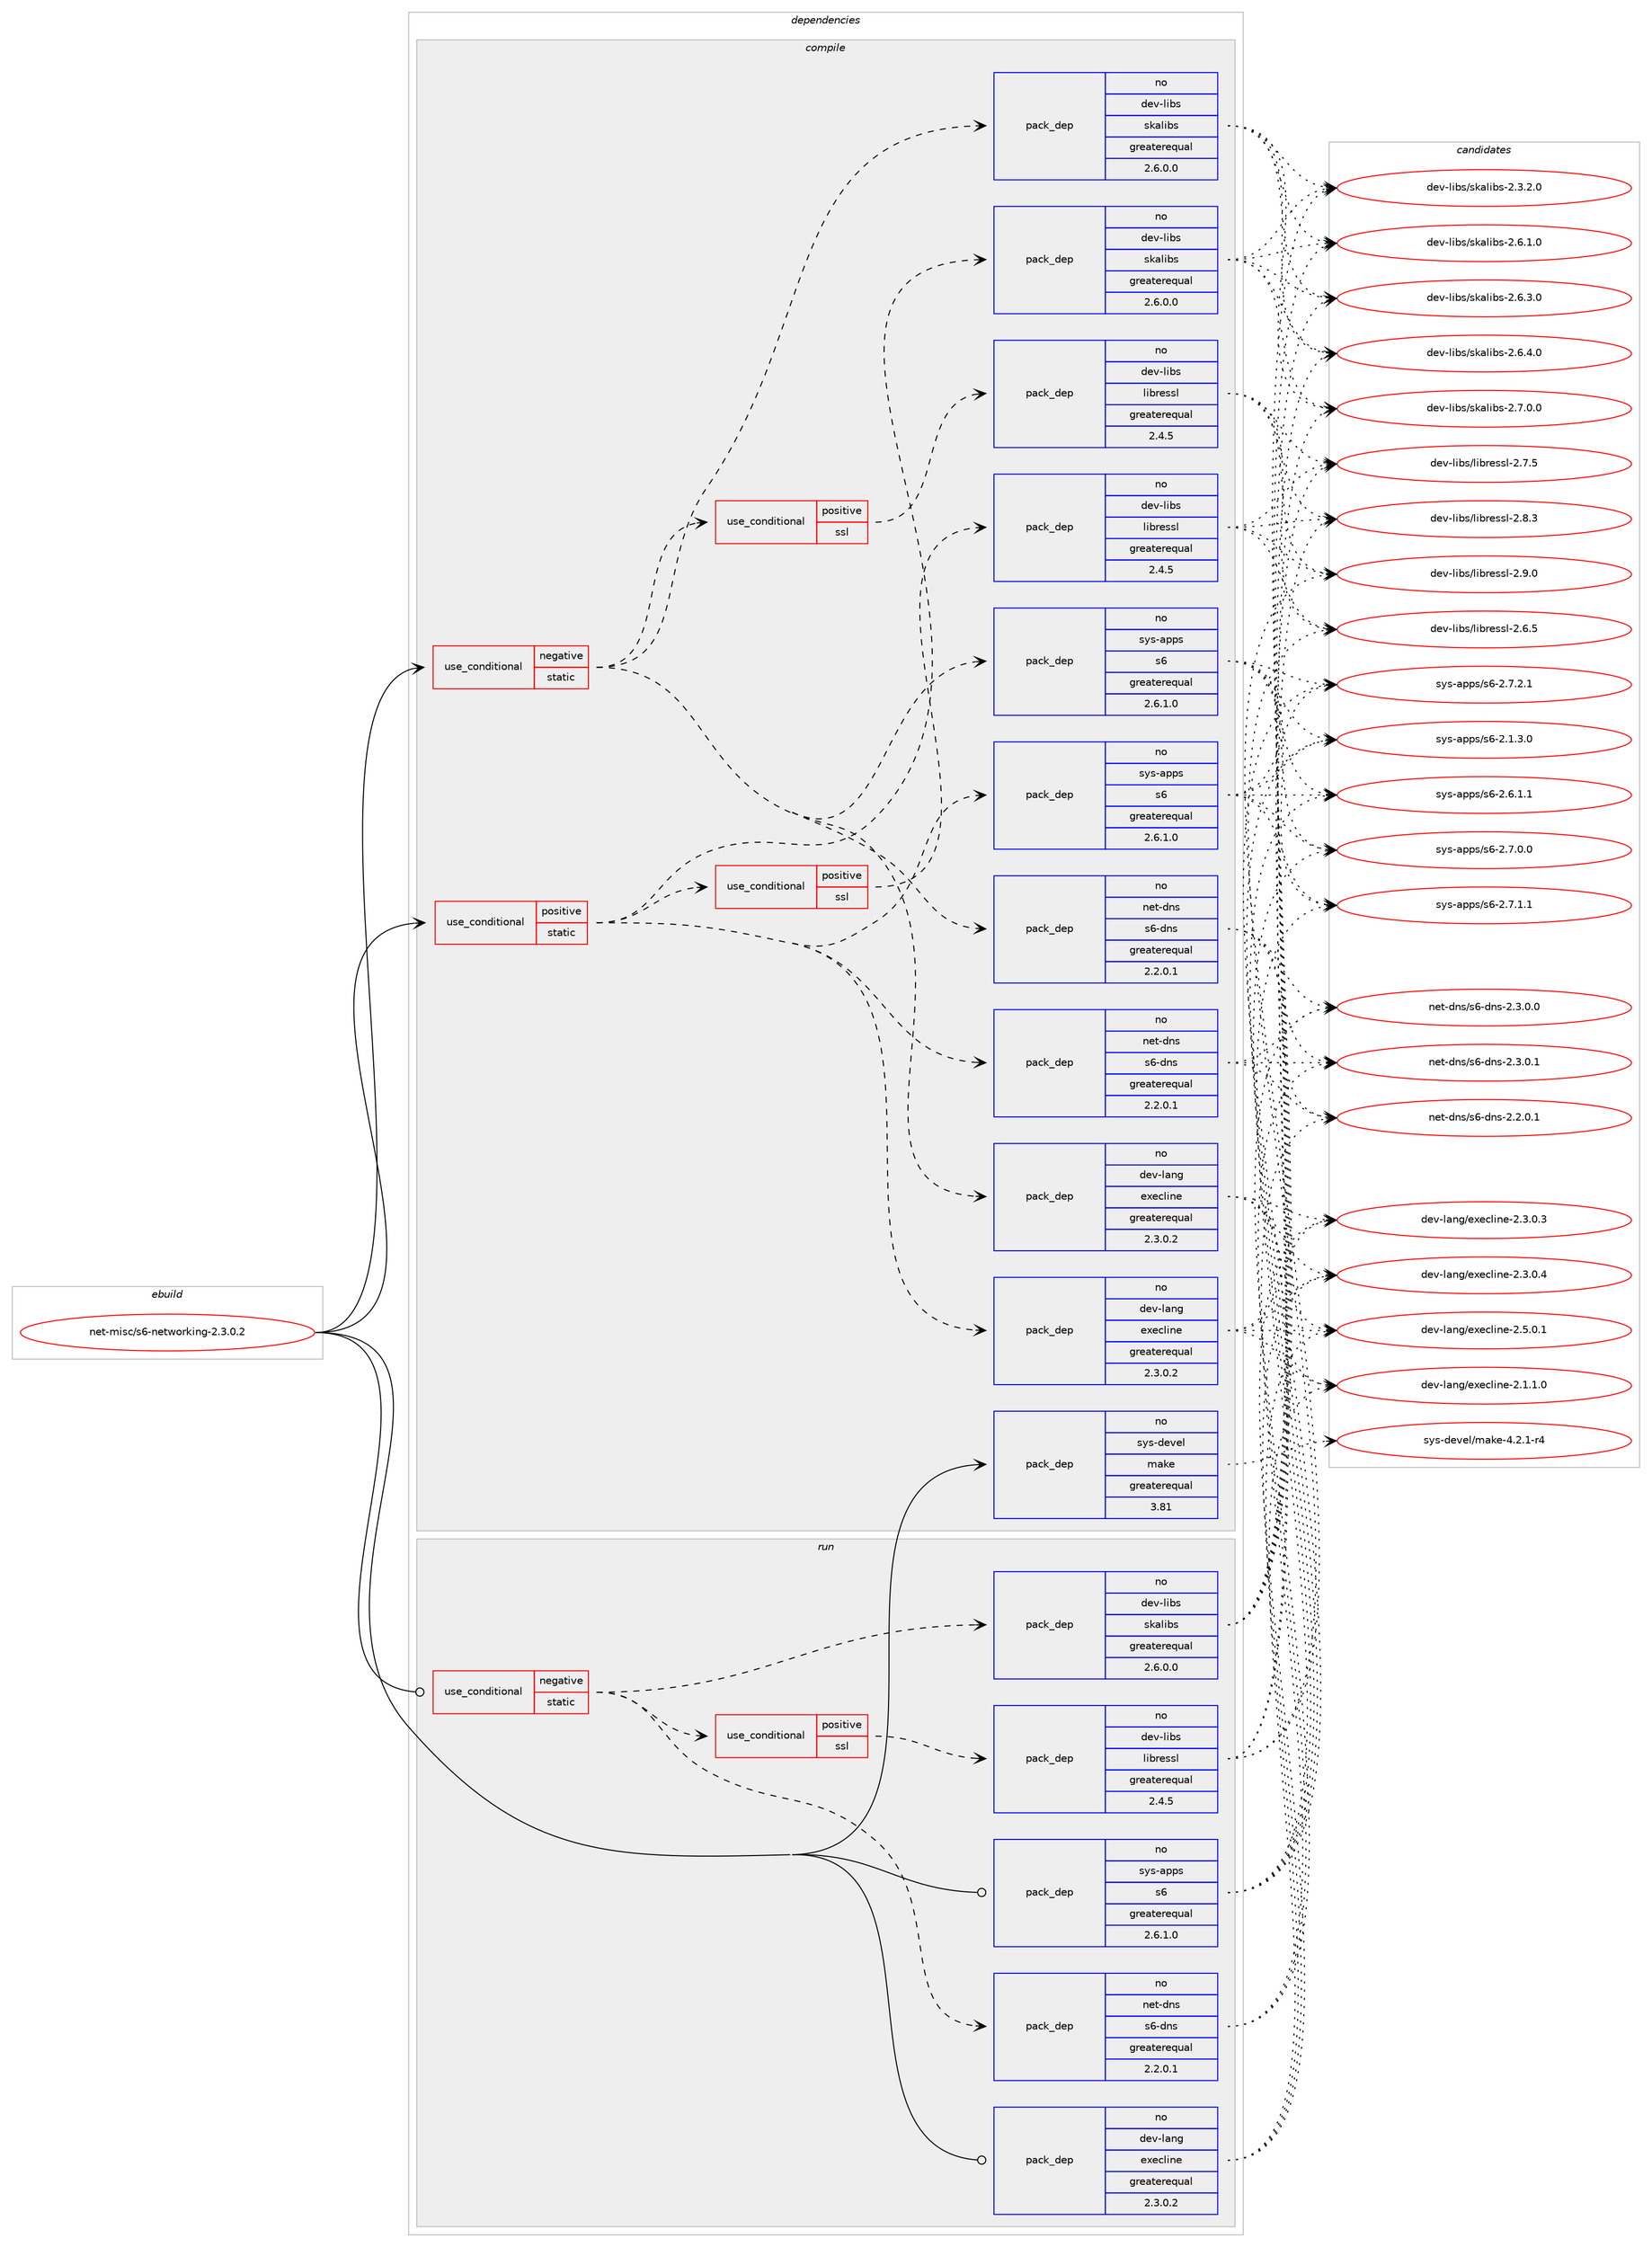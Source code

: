 digraph prolog {

# *************
# Graph options
# *************

newrank=true;
concentrate=true;
compound=true;
graph [rankdir=LR,fontname=Helvetica,fontsize=10,ranksep=1.5];#, ranksep=2.5, nodesep=0.2];
edge  [arrowhead=vee];
node  [fontname=Helvetica,fontsize=10];

# **********
# The ebuild
# **********

subgraph cluster_leftcol {
color=gray;
rank=same;
label=<<i>ebuild</i>>;
id [label="net-misc/s6-networking-2.3.0.2", color=red, width=4, href="../net-misc/s6-networking-2.3.0.2.svg"];
}

# ****************
# The dependencies
# ****************

subgraph cluster_midcol {
color=gray;
label=<<i>dependencies</i>>;
subgraph cluster_compile {
fillcolor="#eeeeee";
style=filled;
label=<<i>compile</i>>;
subgraph cond449272 {
dependency1672028 [label=<<TABLE BORDER="0" CELLBORDER="1" CELLSPACING="0" CELLPADDING="4"><TR><TD ROWSPAN="3" CELLPADDING="10">use_conditional</TD></TR><TR><TD>negative</TD></TR><TR><TD>static</TD></TR></TABLE>>, shape=none, color=red];
subgraph pack1195482 {
dependency1672029 [label=<<TABLE BORDER="0" CELLBORDER="1" CELLSPACING="0" CELLPADDING="4" WIDTH="220"><TR><TD ROWSPAN="6" CELLPADDING="30">pack_dep</TD></TR><TR><TD WIDTH="110">no</TD></TR><TR><TD>dev-lang</TD></TR><TR><TD>execline</TD></TR><TR><TD>greaterequal</TD></TR><TR><TD>2.3.0.2</TD></TR></TABLE>>, shape=none, color=blue];
}
dependency1672028:e -> dependency1672029:w [weight=20,style="dashed",arrowhead="vee"];
subgraph pack1195483 {
dependency1672030 [label=<<TABLE BORDER="0" CELLBORDER="1" CELLSPACING="0" CELLPADDING="4" WIDTH="220"><TR><TD ROWSPAN="6" CELLPADDING="30">pack_dep</TD></TR><TR><TD WIDTH="110">no</TD></TR><TR><TD>dev-libs</TD></TR><TR><TD>skalibs</TD></TR><TR><TD>greaterequal</TD></TR><TR><TD>2.6.0.0</TD></TR></TABLE>>, shape=none, color=blue];
}
dependency1672028:e -> dependency1672030:w [weight=20,style="dashed",arrowhead="vee"];
subgraph pack1195484 {
dependency1672031 [label=<<TABLE BORDER="0" CELLBORDER="1" CELLSPACING="0" CELLPADDING="4" WIDTH="220"><TR><TD ROWSPAN="6" CELLPADDING="30">pack_dep</TD></TR><TR><TD WIDTH="110">no</TD></TR><TR><TD>net-dns</TD></TR><TR><TD>s6-dns</TD></TR><TR><TD>greaterequal</TD></TR><TR><TD>2.2.0.1</TD></TR></TABLE>>, shape=none, color=blue];
}
dependency1672028:e -> dependency1672031:w [weight=20,style="dashed",arrowhead="vee"];
subgraph pack1195485 {
dependency1672032 [label=<<TABLE BORDER="0" CELLBORDER="1" CELLSPACING="0" CELLPADDING="4" WIDTH="220"><TR><TD ROWSPAN="6" CELLPADDING="30">pack_dep</TD></TR><TR><TD WIDTH="110">no</TD></TR><TR><TD>sys-apps</TD></TR><TR><TD>s6</TD></TR><TR><TD>greaterequal</TD></TR><TR><TD>2.6.1.0</TD></TR></TABLE>>, shape=none, color=blue];
}
dependency1672028:e -> dependency1672032:w [weight=20,style="dashed",arrowhead="vee"];
subgraph cond449273 {
dependency1672033 [label=<<TABLE BORDER="0" CELLBORDER="1" CELLSPACING="0" CELLPADDING="4"><TR><TD ROWSPAN="3" CELLPADDING="10">use_conditional</TD></TR><TR><TD>positive</TD></TR><TR><TD>ssl</TD></TR></TABLE>>, shape=none, color=red];
subgraph pack1195486 {
dependency1672034 [label=<<TABLE BORDER="0" CELLBORDER="1" CELLSPACING="0" CELLPADDING="4" WIDTH="220"><TR><TD ROWSPAN="6" CELLPADDING="30">pack_dep</TD></TR><TR><TD WIDTH="110">no</TD></TR><TR><TD>dev-libs</TD></TR><TR><TD>libressl</TD></TR><TR><TD>greaterequal</TD></TR><TR><TD>2.4.5</TD></TR></TABLE>>, shape=none, color=blue];
}
dependency1672033:e -> dependency1672034:w [weight=20,style="dashed",arrowhead="vee"];
}
dependency1672028:e -> dependency1672033:w [weight=20,style="dashed",arrowhead="vee"];
}
id:e -> dependency1672028:w [weight=20,style="solid",arrowhead="vee"];
subgraph cond449274 {
dependency1672035 [label=<<TABLE BORDER="0" CELLBORDER="1" CELLSPACING="0" CELLPADDING="4"><TR><TD ROWSPAN="3" CELLPADDING="10">use_conditional</TD></TR><TR><TD>positive</TD></TR><TR><TD>static</TD></TR></TABLE>>, shape=none, color=red];
subgraph pack1195487 {
dependency1672036 [label=<<TABLE BORDER="0" CELLBORDER="1" CELLSPACING="0" CELLPADDING="4" WIDTH="220"><TR><TD ROWSPAN="6" CELLPADDING="30">pack_dep</TD></TR><TR><TD WIDTH="110">no</TD></TR><TR><TD>dev-lang</TD></TR><TR><TD>execline</TD></TR><TR><TD>greaterequal</TD></TR><TR><TD>2.3.0.2</TD></TR></TABLE>>, shape=none, color=blue];
}
dependency1672035:e -> dependency1672036:w [weight=20,style="dashed",arrowhead="vee"];
subgraph pack1195488 {
dependency1672037 [label=<<TABLE BORDER="0" CELLBORDER="1" CELLSPACING="0" CELLPADDING="4" WIDTH="220"><TR><TD ROWSPAN="6" CELLPADDING="30">pack_dep</TD></TR><TR><TD WIDTH="110">no</TD></TR><TR><TD>dev-libs</TD></TR><TR><TD>skalibs</TD></TR><TR><TD>greaterequal</TD></TR><TR><TD>2.6.0.0</TD></TR></TABLE>>, shape=none, color=blue];
}
dependency1672035:e -> dependency1672037:w [weight=20,style="dashed",arrowhead="vee"];
subgraph pack1195489 {
dependency1672038 [label=<<TABLE BORDER="0" CELLBORDER="1" CELLSPACING="0" CELLPADDING="4" WIDTH="220"><TR><TD ROWSPAN="6" CELLPADDING="30">pack_dep</TD></TR><TR><TD WIDTH="110">no</TD></TR><TR><TD>net-dns</TD></TR><TR><TD>s6-dns</TD></TR><TR><TD>greaterequal</TD></TR><TR><TD>2.2.0.1</TD></TR></TABLE>>, shape=none, color=blue];
}
dependency1672035:e -> dependency1672038:w [weight=20,style="dashed",arrowhead="vee"];
subgraph pack1195490 {
dependency1672039 [label=<<TABLE BORDER="0" CELLBORDER="1" CELLSPACING="0" CELLPADDING="4" WIDTH="220"><TR><TD ROWSPAN="6" CELLPADDING="30">pack_dep</TD></TR><TR><TD WIDTH="110">no</TD></TR><TR><TD>sys-apps</TD></TR><TR><TD>s6</TD></TR><TR><TD>greaterequal</TD></TR><TR><TD>2.6.1.0</TD></TR></TABLE>>, shape=none, color=blue];
}
dependency1672035:e -> dependency1672039:w [weight=20,style="dashed",arrowhead="vee"];
subgraph cond449275 {
dependency1672040 [label=<<TABLE BORDER="0" CELLBORDER="1" CELLSPACING="0" CELLPADDING="4"><TR><TD ROWSPAN="3" CELLPADDING="10">use_conditional</TD></TR><TR><TD>positive</TD></TR><TR><TD>ssl</TD></TR></TABLE>>, shape=none, color=red];
subgraph pack1195491 {
dependency1672041 [label=<<TABLE BORDER="0" CELLBORDER="1" CELLSPACING="0" CELLPADDING="4" WIDTH="220"><TR><TD ROWSPAN="6" CELLPADDING="30">pack_dep</TD></TR><TR><TD WIDTH="110">no</TD></TR><TR><TD>dev-libs</TD></TR><TR><TD>libressl</TD></TR><TR><TD>greaterequal</TD></TR><TR><TD>2.4.5</TD></TR></TABLE>>, shape=none, color=blue];
}
dependency1672040:e -> dependency1672041:w [weight=20,style="dashed",arrowhead="vee"];
}
dependency1672035:e -> dependency1672040:w [weight=20,style="dashed",arrowhead="vee"];
}
id:e -> dependency1672035:w [weight=20,style="solid",arrowhead="vee"];
subgraph pack1195492 {
dependency1672042 [label=<<TABLE BORDER="0" CELLBORDER="1" CELLSPACING="0" CELLPADDING="4" WIDTH="220"><TR><TD ROWSPAN="6" CELLPADDING="30">pack_dep</TD></TR><TR><TD WIDTH="110">no</TD></TR><TR><TD>sys-devel</TD></TR><TR><TD>make</TD></TR><TR><TD>greaterequal</TD></TR><TR><TD>3.81</TD></TR></TABLE>>, shape=none, color=blue];
}
id:e -> dependency1672042:w [weight=20,style="solid",arrowhead="vee"];
}
subgraph cluster_compileandrun {
fillcolor="#eeeeee";
style=filled;
label=<<i>compile and run</i>>;
}
subgraph cluster_run {
fillcolor="#eeeeee";
style=filled;
label=<<i>run</i>>;
subgraph cond449276 {
dependency1672043 [label=<<TABLE BORDER="0" CELLBORDER="1" CELLSPACING="0" CELLPADDING="4"><TR><TD ROWSPAN="3" CELLPADDING="10">use_conditional</TD></TR><TR><TD>negative</TD></TR><TR><TD>static</TD></TR></TABLE>>, shape=none, color=red];
subgraph pack1195493 {
dependency1672044 [label=<<TABLE BORDER="0" CELLBORDER="1" CELLSPACING="0" CELLPADDING="4" WIDTH="220"><TR><TD ROWSPAN="6" CELLPADDING="30">pack_dep</TD></TR><TR><TD WIDTH="110">no</TD></TR><TR><TD>dev-libs</TD></TR><TR><TD>skalibs</TD></TR><TR><TD>greaterequal</TD></TR><TR><TD>2.6.0.0</TD></TR></TABLE>>, shape=none, color=blue];
}
dependency1672043:e -> dependency1672044:w [weight=20,style="dashed",arrowhead="vee"];
subgraph pack1195494 {
dependency1672045 [label=<<TABLE BORDER="0" CELLBORDER="1" CELLSPACING="0" CELLPADDING="4" WIDTH="220"><TR><TD ROWSPAN="6" CELLPADDING="30">pack_dep</TD></TR><TR><TD WIDTH="110">no</TD></TR><TR><TD>net-dns</TD></TR><TR><TD>s6-dns</TD></TR><TR><TD>greaterequal</TD></TR><TR><TD>2.2.0.1</TD></TR></TABLE>>, shape=none, color=blue];
}
dependency1672043:e -> dependency1672045:w [weight=20,style="dashed",arrowhead="vee"];
subgraph cond449277 {
dependency1672046 [label=<<TABLE BORDER="0" CELLBORDER="1" CELLSPACING="0" CELLPADDING="4"><TR><TD ROWSPAN="3" CELLPADDING="10">use_conditional</TD></TR><TR><TD>positive</TD></TR><TR><TD>ssl</TD></TR></TABLE>>, shape=none, color=red];
subgraph pack1195495 {
dependency1672047 [label=<<TABLE BORDER="0" CELLBORDER="1" CELLSPACING="0" CELLPADDING="4" WIDTH="220"><TR><TD ROWSPAN="6" CELLPADDING="30">pack_dep</TD></TR><TR><TD WIDTH="110">no</TD></TR><TR><TD>dev-libs</TD></TR><TR><TD>libressl</TD></TR><TR><TD>greaterequal</TD></TR><TR><TD>2.4.5</TD></TR></TABLE>>, shape=none, color=blue];
}
dependency1672046:e -> dependency1672047:w [weight=20,style="dashed",arrowhead="vee"];
}
dependency1672043:e -> dependency1672046:w [weight=20,style="dashed",arrowhead="vee"];
}
id:e -> dependency1672043:w [weight=20,style="solid",arrowhead="odot"];
subgraph pack1195496 {
dependency1672048 [label=<<TABLE BORDER="0" CELLBORDER="1" CELLSPACING="0" CELLPADDING="4" WIDTH="220"><TR><TD ROWSPAN="6" CELLPADDING="30">pack_dep</TD></TR><TR><TD WIDTH="110">no</TD></TR><TR><TD>dev-lang</TD></TR><TR><TD>execline</TD></TR><TR><TD>greaterequal</TD></TR><TR><TD>2.3.0.2</TD></TR></TABLE>>, shape=none, color=blue];
}
id:e -> dependency1672048:w [weight=20,style="solid",arrowhead="odot"];
subgraph pack1195497 {
dependency1672049 [label=<<TABLE BORDER="0" CELLBORDER="1" CELLSPACING="0" CELLPADDING="4" WIDTH="220"><TR><TD ROWSPAN="6" CELLPADDING="30">pack_dep</TD></TR><TR><TD WIDTH="110">no</TD></TR><TR><TD>sys-apps</TD></TR><TR><TD>s6</TD></TR><TR><TD>greaterequal</TD></TR><TR><TD>2.6.1.0</TD></TR></TABLE>>, shape=none, color=blue];
}
id:e -> dependency1672049:w [weight=20,style="solid",arrowhead="odot"];
}
}

# **************
# The candidates
# **************

subgraph cluster_choices {
rank=same;
color=gray;
label=<<i>candidates</i>>;

subgraph choice1195482 {
color=black;
nodesep=1;
choice100101118451089711010347101120101991081051101014550464946494648 [label="dev-lang/execline-2.1.1.0", color=red, width=4,href="../dev-lang/execline-2.1.1.0.svg"];
choice100101118451089711010347101120101991081051101014550465146484651 [label="dev-lang/execline-2.3.0.3", color=red, width=4,href="../dev-lang/execline-2.3.0.3.svg"];
choice100101118451089711010347101120101991081051101014550465146484652 [label="dev-lang/execline-2.3.0.4", color=red, width=4,href="../dev-lang/execline-2.3.0.4.svg"];
choice100101118451089711010347101120101991081051101014550465346484649 [label="dev-lang/execline-2.5.0.1", color=red, width=4,href="../dev-lang/execline-2.5.0.1.svg"];
dependency1672029:e -> choice100101118451089711010347101120101991081051101014550464946494648:w [style=dotted,weight="100"];
dependency1672029:e -> choice100101118451089711010347101120101991081051101014550465146484651:w [style=dotted,weight="100"];
dependency1672029:e -> choice100101118451089711010347101120101991081051101014550465146484652:w [style=dotted,weight="100"];
dependency1672029:e -> choice100101118451089711010347101120101991081051101014550465346484649:w [style=dotted,weight="100"];
}
subgraph choice1195483 {
color=black;
nodesep=1;
choice10010111845108105981154711510797108105981154550465146504648 [label="dev-libs/skalibs-2.3.2.0", color=red, width=4,href="../dev-libs/skalibs-2.3.2.0.svg"];
choice10010111845108105981154711510797108105981154550465446494648 [label="dev-libs/skalibs-2.6.1.0", color=red, width=4,href="../dev-libs/skalibs-2.6.1.0.svg"];
choice10010111845108105981154711510797108105981154550465446514648 [label="dev-libs/skalibs-2.6.3.0", color=red, width=4,href="../dev-libs/skalibs-2.6.3.0.svg"];
choice10010111845108105981154711510797108105981154550465446524648 [label="dev-libs/skalibs-2.6.4.0", color=red, width=4,href="../dev-libs/skalibs-2.6.4.0.svg"];
choice10010111845108105981154711510797108105981154550465546484648 [label="dev-libs/skalibs-2.7.0.0", color=red, width=4,href="../dev-libs/skalibs-2.7.0.0.svg"];
dependency1672030:e -> choice10010111845108105981154711510797108105981154550465146504648:w [style=dotted,weight="100"];
dependency1672030:e -> choice10010111845108105981154711510797108105981154550465446494648:w [style=dotted,weight="100"];
dependency1672030:e -> choice10010111845108105981154711510797108105981154550465446514648:w [style=dotted,weight="100"];
dependency1672030:e -> choice10010111845108105981154711510797108105981154550465446524648:w [style=dotted,weight="100"];
dependency1672030:e -> choice10010111845108105981154711510797108105981154550465546484648:w [style=dotted,weight="100"];
}
subgraph choice1195484 {
color=black;
nodesep=1;
choice110101116451001101154711554451001101154550465046484649 [label="net-dns/s6-dns-2.2.0.1", color=red, width=4,href="../net-dns/s6-dns-2.2.0.1.svg"];
choice110101116451001101154711554451001101154550465146484648 [label="net-dns/s6-dns-2.3.0.0", color=red, width=4,href="../net-dns/s6-dns-2.3.0.0.svg"];
choice110101116451001101154711554451001101154550465146484649 [label="net-dns/s6-dns-2.3.0.1", color=red, width=4,href="../net-dns/s6-dns-2.3.0.1.svg"];
dependency1672031:e -> choice110101116451001101154711554451001101154550465046484649:w [style=dotted,weight="100"];
dependency1672031:e -> choice110101116451001101154711554451001101154550465146484648:w [style=dotted,weight="100"];
dependency1672031:e -> choice110101116451001101154711554451001101154550465146484649:w [style=dotted,weight="100"];
}
subgraph choice1195485 {
color=black;
nodesep=1;
choice115121115459711211211547115544550464946514648 [label="sys-apps/s6-2.1.3.0", color=red, width=4,href="../sys-apps/s6-2.1.3.0.svg"];
choice115121115459711211211547115544550465446494649 [label="sys-apps/s6-2.6.1.1", color=red, width=4,href="../sys-apps/s6-2.6.1.1.svg"];
choice115121115459711211211547115544550465546484648 [label="sys-apps/s6-2.7.0.0", color=red, width=4,href="../sys-apps/s6-2.7.0.0.svg"];
choice115121115459711211211547115544550465546494649 [label="sys-apps/s6-2.7.1.1", color=red, width=4,href="../sys-apps/s6-2.7.1.1.svg"];
choice115121115459711211211547115544550465546504649 [label="sys-apps/s6-2.7.2.1", color=red, width=4,href="../sys-apps/s6-2.7.2.1.svg"];
dependency1672032:e -> choice115121115459711211211547115544550464946514648:w [style=dotted,weight="100"];
dependency1672032:e -> choice115121115459711211211547115544550465446494649:w [style=dotted,weight="100"];
dependency1672032:e -> choice115121115459711211211547115544550465546484648:w [style=dotted,weight="100"];
dependency1672032:e -> choice115121115459711211211547115544550465546494649:w [style=dotted,weight="100"];
dependency1672032:e -> choice115121115459711211211547115544550465546504649:w [style=dotted,weight="100"];
}
subgraph choice1195486 {
color=black;
nodesep=1;
choice10010111845108105981154710810598114101115115108455046544653 [label="dev-libs/libressl-2.6.5", color=red, width=4,href="../dev-libs/libressl-2.6.5.svg"];
choice10010111845108105981154710810598114101115115108455046554653 [label="dev-libs/libressl-2.7.5", color=red, width=4,href="../dev-libs/libressl-2.7.5.svg"];
choice10010111845108105981154710810598114101115115108455046564651 [label="dev-libs/libressl-2.8.3", color=red, width=4,href="../dev-libs/libressl-2.8.3.svg"];
choice10010111845108105981154710810598114101115115108455046574648 [label="dev-libs/libressl-2.9.0", color=red, width=4,href="../dev-libs/libressl-2.9.0.svg"];
dependency1672034:e -> choice10010111845108105981154710810598114101115115108455046544653:w [style=dotted,weight="100"];
dependency1672034:e -> choice10010111845108105981154710810598114101115115108455046554653:w [style=dotted,weight="100"];
dependency1672034:e -> choice10010111845108105981154710810598114101115115108455046564651:w [style=dotted,weight="100"];
dependency1672034:e -> choice10010111845108105981154710810598114101115115108455046574648:w [style=dotted,weight="100"];
}
subgraph choice1195487 {
color=black;
nodesep=1;
choice100101118451089711010347101120101991081051101014550464946494648 [label="dev-lang/execline-2.1.1.0", color=red, width=4,href="../dev-lang/execline-2.1.1.0.svg"];
choice100101118451089711010347101120101991081051101014550465146484651 [label="dev-lang/execline-2.3.0.3", color=red, width=4,href="../dev-lang/execline-2.3.0.3.svg"];
choice100101118451089711010347101120101991081051101014550465146484652 [label="dev-lang/execline-2.3.0.4", color=red, width=4,href="../dev-lang/execline-2.3.0.4.svg"];
choice100101118451089711010347101120101991081051101014550465346484649 [label="dev-lang/execline-2.5.0.1", color=red, width=4,href="../dev-lang/execline-2.5.0.1.svg"];
dependency1672036:e -> choice100101118451089711010347101120101991081051101014550464946494648:w [style=dotted,weight="100"];
dependency1672036:e -> choice100101118451089711010347101120101991081051101014550465146484651:w [style=dotted,weight="100"];
dependency1672036:e -> choice100101118451089711010347101120101991081051101014550465146484652:w [style=dotted,weight="100"];
dependency1672036:e -> choice100101118451089711010347101120101991081051101014550465346484649:w [style=dotted,weight="100"];
}
subgraph choice1195488 {
color=black;
nodesep=1;
choice10010111845108105981154711510797108105981154550465146504648 [label="dev-libs/skalibs-2.3.2.0", color=red, width=4,href="../dev-libs/skalibs-2.3.2.0.svg"];
choice10010111845108105981154711510797108105981154550465446494648 [label="dev-libs/skalibs-2.6.1.0", color=red, width=4,href="../dev-libs/skalibs-2.6.1.0.svg"];
choice10010111845108105981154711510797108105981154550465446514648 [label="dev-libs/skalibs-2.6.3.0", color=red, width=4,href="../dev-libs/skalibs-2.6.3.0.svg"];
choice10010111845108105981154711510797108105981154550465446524648 [label="dev-libs/skalibs-2.6.4.0", color=red, width=4,href="../dev-libs/skalibs-2.6.4.0.svg"];
choice10010111845108105981154711510797108105981154550465546484648 [label="dev-libs/skalibs-2.7.0.0", color=red, width=4,href="../dev-libs/skalibs-2.7.0.0.svg"];
dependency1672037:e -> choice10010111845108105981154711510797108105981154550465146504648:w [style=dotted,weight="100"];
dependency1672037:e -> choice10010111845108105981154711510797108105981154550465446494648:w [style=dotted,weight="100"];
dependency1672037:e -> choice10010111845108105981154711510797108105981154550465446514648:w [style=dotted,weight="100"];
dependency1672037:e -> choice10010111845108105981154711510797108105981154550465446524648:w [style=dotted,weight="100"];
dependency1672037:e -> choice10010111845108105981154711510797108105981154550465546484648:w [style=dotted,weight="100"];
}
subgraph choice1195489 {
color=black;
nodesep=1;
choice110101116451001101154711554451001101154550465046484649 [label="net-dns/s6-dns-2.2.0.1", color=red, width=4,href="../net-dns/s6-dns-2.2.0.1.svg"];
choice110101116451001101154711554451001101154550465146484648 [label="net-dns/s6-dns-2.3.0.0", color=red, width=4,href="../net-dns/s6-dns-2.3.0.0.svg"];
choice110101116451001101154711554451001101154550465146484649 [label="net-dns/s6-dns-2.3.0.1", color=red, width=4,href="../net-dns/s6-dns-2.3.0.1.svg"];
dependency1672038:e -> choice110101116451001101154711554451001101154550465046484649:w [style=dotted,weight="100"];
dependency1672038:e -> choice110101116451001101154711554451001101154550465146484648:w [style=dotted,weight="100"];
dependency1672038:e -> choice110101116451001101154711554451001101154550465146484649:w [style=dotted,weight="100"];
}
subgraph choice1195490 {
color=black;
nodesep=1;
choice115121115459711211211547115544550464946514648 [label="sys-apps/s6-2.1.3.0", color=red, width=4,href="../sys-apps/s6-2.1.3.0.svg"];
choice115121115459711211211547115544550465446494649 [label="sys-apps/s6-2.6.1.1", color=red, width=4,href="../sys-apps/s6-2.6.1.1.svg"];
choice115121115459711211211547115544550465546484648 [label="sys-apps/s6-2.7.0.0", color=red, width=4,href="../sys-apps/s6-2.7.0.0.svg"];
choice115121115459711211211547115544550465546494649 [label="sys-apps/s6-2.7.1.1", color=red, width=4,href="../sys-apps/s6-2.7.1.1.svg"];
choice115121115459711211211547115544550465546504649 [label="sys-apps/s6-2.7.2.1", color=red, width=4,href="../sys-apps/s6-2.7.2.1.svg"];
dependency1672039:e -> choice115121115459711211211547115544550464946514648:w [style=dotted,weight="100"];
dependency1672039:e -> choice115121115459711211211547115544550465446494649:w [style=dotted,weight="100"];
dependency1672039:e -> choice115121115459711211211547115544550465546484648:w [style=dotted,weight="100"];
dependency1672039:e -> choice115121115459711211211547115544550465546494649:w [style=dotted,weight="100"];
dependency1672039:e -> choice115121115459711211211547115544550465546504649:w [style=dotted,weight="100"];
}
subgraph choice1195491 {
color=black;
nodesep=1;
choice10010111845108105981154710810598114101115115108455046544653 [label="dev-libs/libressl-2.6.5", color=red, width=4,href="../dev-libs/libressl-2.6.5.svg"];
choice10010111845108105981154710810598114101115115108455046554653 [label="dev-libs/libressl-2.7.5", color=red, width=4,href="../dev-libs/libressl-2.7.5.svg"];
choice10010111845108105981154710810598114101115115108455046564651 [label="dev-libs/libressl-2.8.3", color=red, width=4,href="../dev-libs/libressl-2.8.3.svg"];
choice10010111845108105981154710810598114101115115108455046574648 [label="dev-libs/libressl-2.9.0", color=red, width=4,href="../dev-libs/libressl-2.9.0.svg"];
dependency1672041:e -> choice10010111845108105981154710810598114101115115108455046544653:w [style=dotted,weight="100"];
dependency1672041:e -> choice10010111845108105981154710810598114101115115108455046554653:w [style=dotted,weight="100"];
dependency1672041:e -> choice10010111845108105981154710810598114101115115108455046564651:w [style=dotted,weight="100"];
dependency1672041:e -> choice10010111845108105981154710810598114101115115108455046574648:w [style=dotted,weight="100"];
}
subgraph choice1195492 {
color=black;
nodesep=1;
choice1151211154510010111810110847109971071014552465046494511452 [label="sys-devel/make-4.2.1-r4", color=red, width=4,href="../sys-devel/make-4.2.1-r4.svg"];
dependency1672042:e -> choice1151211154510010111810110847109971071014552465046494511452:w [style=dotted,weight="100"];
}
subgraph choice1195493 {
color=black;
nodesep=1;
choice10010111845108105981154711510797108105981154550465146504648 [label="dev-libs/skalibs-2.3.2.0", color=red, width=4,href="../dev-libs/skalibs-2.3.2.0.svg"];
choice10010111845108105981154711510797108105981154550465446494648 [label="dev-libs/skalibs-2.6.1.0", color=red, width=4,href="../dev-libs/skalibs-2.6.1.0.svg"];
choice10010111845108105981154711510797108105981154550465446514648 [label="dev-libs/skalibs-2.6.3.0", color=red, width=4,href="../dev-libs/skalibs-2.6.3.0.svg"];
choice10010111845108105981154711510797108105981154550465446524648 [label="dev-libs/skalibs-2.6.4.0", color=red, width=4,href="../dev-libs/skalibs-2.6.4.0.svg"];
choice10010111845108105981154711510797108105981154550465546484648 [label="dev-libs/skalibs-2.7.0.0", color=red, width=4,href="../dev-libs/skalibs-2.7.0.0.svg"];
dependency1672044:e -> choice10010111845108105981154711510797108105981154550465146504648:w [style=dotted,weight="100"];
dependency1672044:e -> choice10010111845108105981154711510797108105981154550465446494648:w [style=dotted,weight="100"];
dependency1672044:e -> choice10010111845108105981154711510797108105981154550465446514648:w [style=dotted,weight="100"];
dependency1672044:e -> choice10010111845108105981154711510797108105981154550465446524648:w [style=dotted,weight="100"];
dependency1672044:e -> choice10010111845108105981154711510797108105981154550465546484648:w [style=dotted,weight="100"];
}
subgraph choice1195494 {
color=black;
nodesep=1;
choice110101116451001101154711554451001101154550465046484649 [label="net-dns/s6-dns-2.2.0.1", color=red, width=4,href="../net-dns/s6-dns-2.2.0.1.svg"];
choice110101116451001101154711554451001101154550465146484648 [label="net-dns/s6-dns-2.3.0.0", color=red, width=4,href="../net-dns/s6-dns-2.3.0.0.svg"];
choice110101116451001101154711554451001101154550465146484649 [label="net-dns/s6-dns-2.3.0.1", color=red, width=4,href="../net-dns/s6-dns-2.3.0.1.svg"];
dependency1672045:e -> choice110101116451001101154711554451001101154550465046484649:w [style=dotted,weight="100"];
dependency1672045:e -> choice110101116451001101154711554451001101154550465146484648:w [style=dotted,weight="100"];
dependency1672045:e -> choice110101116451001101154711554451001101154550465146484649:w [style=dotted,weight="100"];
}
subgraph choice1195495 {
color=black;
nodesep=1;
choice10010111845108105981154710810598114101115115108455046544653 [label="dev-libs/libressl-2.6.5", color=red, width=4,href="../dev-libs/libressl-2.6.5.svg"];
choice10010111845108105981154710810598114101115115108455046554653 [label="dev-libs/libressl-2.7.5", color=red, width=4,href="../dev-libs/libressl-2.7.5.svg"];
choice10010111845108105981154710810598114101115115108455046564651 [label="dev-libs/libressl-2.8.3", color=red, width=4,href="../dev-libs/libressl-2.8.3.svg"];
choice10010111845108105981154710810598114101115115108455046574648 [label="dev-libs/libressl-2.9.0", color=red, width=4,href="../dev-libs/libressl-2.9.0.svg"];
dependency1672047:e -> choice10010111845108105981154710810598114101115115108455046544653:w [style=dotted,weight="100"];
dependency1672047:e -> choice10010111845108105981154710810598114101115115108455046554653:w [style=dotted,weight="100"];
dependency1672047:e -> choice10010111845108105981154710810598114101115115108455046564651:w [style=dotted,weight="100"];
dependency1672047:e -> choice10010111845108105981154710810598114101115115108455046574648:w [style=dotted,weight="100"];
}
subgraph choice1195496 {
color=black;
nodesep=1;
choice100101118451089711010347101120101991081051101014550464946494648 [label="dev-lang/execline-2.1.1.0", color=red, width=4,href="../dev-lang/execline-2.1.1.0.svg"];
choice100101118451089711010347101120101991081051101014550465146484651 [label="dev-lang/execline-2.3.0.3", color=red, width=4,href="../dev-lang/execline-2.3.0.3.svg"];
choice100101118451089711010347101120101991081051101014550465146484652 [label="dev-lang/execline-2.3.0.4", color=red, width=4,href="../dev-lang/execline-2.3.0.4.svg"];
choice100101118451089711010347101120101991081051101014550465346484649 [label="dev-lang/execline-2.5.0.1", color=red, width=4,href="../dev-lang/execline-2.5.0.1.svg"];
dependency1672048:e -> choice100101118451089711010347101120101991081051101014550464946494648:w [style=dotted,weight="100"];
dependency1672048:e -> choice100101118451089711010347101120101991081051101014550465146484651:w [style=dotted,weight="100"];
dependency1672048:e -> choice100101118451089711010347101120101991081051101014550465146484652:w [style=dotted,weight="100"];
dependency1672048:e -> choice100101118451089711010347101120101991081051101014550465346484649:w [style=dotted,weight="100"];
}
subgraph choice1195497 {
color=black;
nodesep=1;
choice115121115459711211211547115544550464946514648 [label="sys-apps/s6-2.1.3.0", color=red, width=4,href="../sys-apps/s6-2.1.3.0.svg"];
choice115121115459711211211547115544550465446494649 [label="sys-apps/s6-2.6.1.1", color=red, width=4,href="../sys-apps/s6-2.6.1.1.svg"];
choice115121115459711211211547115544550465546484648 [label="sys-apps/s6-2.7.0.0", color=red, width=4,href="../sys-apps/s6-2.7.0.0.svg"];
choice115121115459711211211547115544550465546494649 [label="sys-apps/s6-2.7.1.1", color=red, width=4,href="../sys-apps/s6-2.7.1.1.svg"];
choice115121115459711211211547115544550465546504649 [label="sys-apps/s6-2.7.2.1", color=red, width=4,href="../sys-apps/s6-2.7.2.1.svg"];
dependency1672049:e -> choice115121115459711211211547115544550464946514648:w [style=dotted,weight="100"];
dependency1672049:e -> choice115121115459711211211547115544550465446494649:w [style=dotted,weight="100"];
dependency1672049:e -> choice115121115459711211211547115544550465546484648:w [style=dotted,weight="100"];
dependency1672049:e -> choice115121115459711211211547115544550465546494649:w [style=dotted,weight="100"];
dependency1672049:e -> choice115121115459711211211547115544550465546504649:w [style=dotted,weight="100"];
}
}

}
